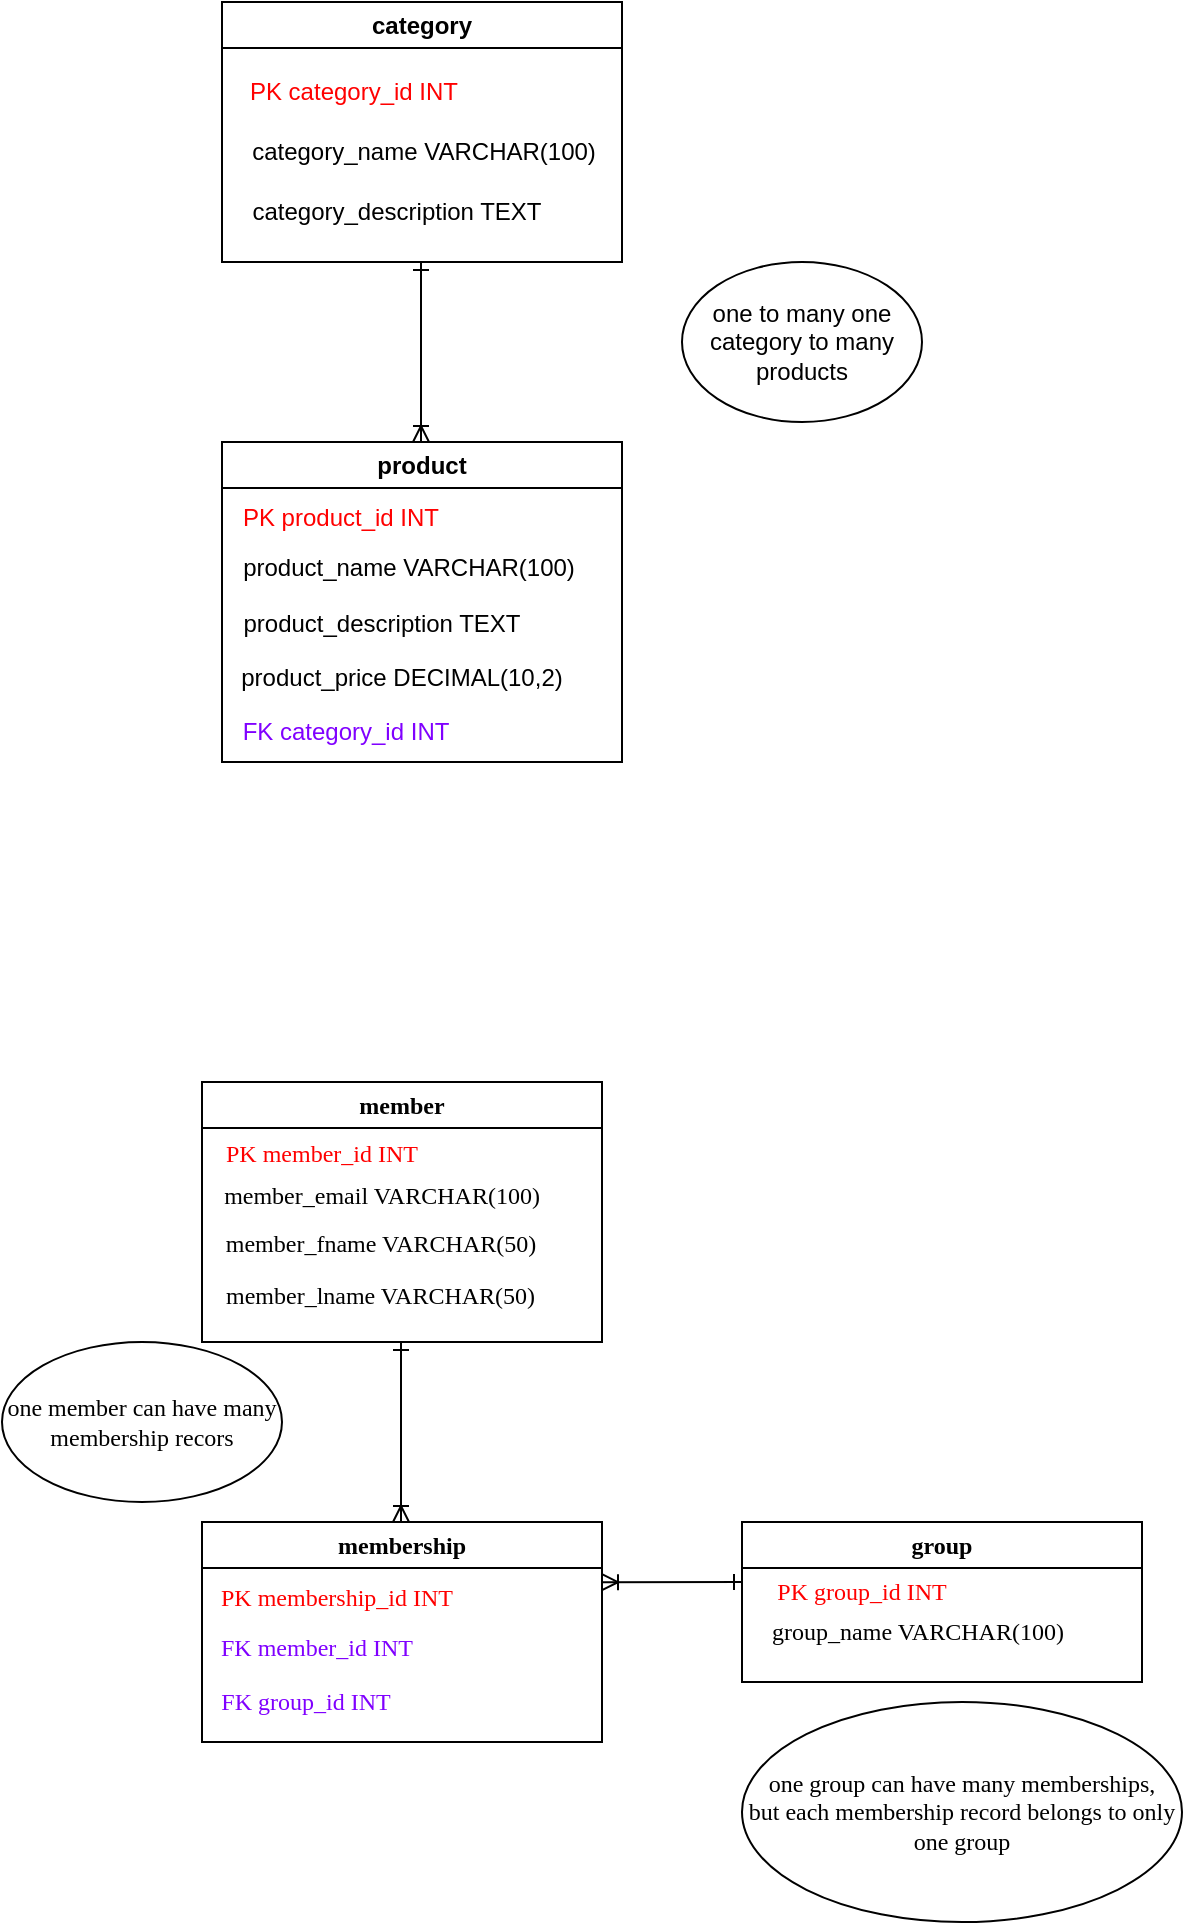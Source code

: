 <mxfile version="26.0.10">
  <diagram name="Page-1" id="obL4hFZaM3E6xVoYLtnW">
    <mxGraphModel dx="928" dy="472" grid="1" gridSize="10" guides="1" tooltips="1" connect="1" arrows="1" fold="1" page="1" pageScale="1" pageWidth="850" pageHeight="1100" math="0" shadow="0">
      <root>
        <mxCell id="0" />
        <mxCell id="1" parent="0" />
        <mxCell id="0tZQpIQ3l24dlbF9kDwZ-1" value="category" style="swimlane;whiteSpace=wrap;html=1;" vertex="1" parent="1">
          <mxGeometry x="300" y="160" width="200" height="130" as="geometry" />
        </mxCell>
        <mxCell id="0tZQpIQ3l24dlbF9kDwZ-4" value="&lt;span style=&quot;color: light-dark(rgb(255, 0, 0), rgb(237, 237, 237));&quot;&gt;PK category_id INT&lt;/span&gt;" style="text;html=1;align=center;verticalAlign=middle;whiteSpace=wrap;rounded=0;" vertex="1" parent="0tZQpIQ3l24dlbF9kDwZ-1">
          <mxGeometry x="-14" y="30" width="160" height="30" as="geometry" />
        </mxCell>
        <mxCell id="0tZQpIQ3l24dlbF9kDwZ-5" value="category_name VARCHAR(100)" style="text;html=1;align=center;verticalAlign=middle;whiteSpace=wrap;rounded=0;" vertex="1" parent="0tZQpIQ3l24dlbF9kDwZ-1">
          <mxGeometry x="11" y="60" width="180" height="30" as="geometry" />
        </mxCell>
        <mxCell id="0tZQpIQ3l24dlbF9kDwZ-6" value="category_description TEXT" style="text;html=1;align=center;verticalAlign=middle;whiteSpace=wrap;rounded=0;" vertex="1" parent="0tZQpIQ3l24dlbF9kDwZ-1">
          <mxGeometry x="7" y="90" width="161" height="30" as="geometry" />
        </mxCell>
        <mxCell id="0tZQpIQ3l24dlbF9kDwZ-2" value="product" style="swimlane;whiteSpace=wrap;html=1;" vertex="1" parent="1">
          <mxGeometry x="300" y="380" width="200" height="160" as="geometry" />
        </mxCell>
        <mxCell id="0tZQpIQ3l24dlbF9kDwZ-8" value="&lt;span style=&quot;color: light-dark(rgb(255, 0, 0), rgb(237, 237, 237));&quot;&gt;PK product_id INT&lt;/span&gt;" style="text;html=1;align=center;verticalAlign=middle;whiteSpace=wrap;rounded=0;" vertex="1" parent="0tZQpIQ3l24dlbF9kDwZ-2">
          <mxGeometry x="-10" y="23" width="139" height="30" as="geometry" />
        </mxCell>
        <mxCell id="0tZQpIQ3l24dlbF9kDwZ-9" value="product_name VARCHAR(100)" style="text;html=1;align=center;verticalAlign=middle;whiteSpace=wrap;rounded=0;" vertex="1" parent="0tZQpIQ3l24dlbF9kDwZ-2">
          <mxGeometry x="-40" y="48" width="267" height="30" as="geometry" />
        </mxCell>
        <mxCell id="0tZQpIQ3l24dlbF9kDwZ-10" value="product_description TEXT" style="text;html=1;align=center;verticalAlign=middle;whiteSpace=wrap;rounded=0;" vertex="1" parent="0tZQpIQ3l24dlbF9kDwZ-2">
          <mxGeometry x="5" y="76" width="150" height="30" as="geometry" />
        </mxCell>
        <mxCell id="0tZQpIQ3l24dlbF9kDwZ-11" value="product_price DECIMAL(10,2)" style="text;html=1;align=center;verticalAlign=middle;whiteSpace=wrap;rounded=0;" vertex="1" parent="0tZQpIQ3l24dlbF9kDwZ-2">
          <mxGeometry y="103" width="180" height="30" as="geometry" />
        </mxCell>
        <mxCell id="0tZQpIQ3l24dlbF9kDwZ-12" value="&lt;span style=&quot;color: light-dark(rgb(128, 0, 255), rgb(237, 237, 237));&quot;&gt;FK category_id INT&lt;/span&gt;" style="text;html=1;align=center;verticalAlign=middle;whiteSpace=wrap;rounded=0;" vertex="1" parent="0tZQpIQ3l24dlbF9kDwZ-2">
          <mxGeometry x="-13" y="130" width="150" height="30" as="geometry" />
        </mxCell>
        <mxCell id="0tZQpIQ3l24dlbF9kDwZ-3" value="" style="endArrow=ERoneToMany;html=1;rounded=0;startArrow=ERone;startFill=0;endFill=0;" edge="1" parent="1">
          <mxGeometry width="50" height="50" relative="1" as="geometry">
            <mxPoint x="399.5" y="290" as="sourcePoint" />
            <mxPoint x="399.5" y="380" as="targetPoint" />
          </mxGeometry>
        </mxCell>
        <mxCell id="0tZQpIQ3l24dlbF9kDwZ-7" value="one to many one category to many products" style="ellipse;whiteSpace=wrap;html=1;" vertex="1" parent="1">
          <mxGeometry x="530" y="290" width="120" height="80" as="geometry" />
        </mxCell>
        <mxCell id="0tZQpIQ3l24dlbF9kDwZ-13" value="&lt;font&gt;member&lt;/font&gt;" style="swimlane;whiteSpace=wrap;html=1;startSize=23;fontFamily=Times New Roman;" vertex="1" parent="1">
          <mxGeometry x="290" y="700" width="200" height="130" as="geometry" />
        </mxCell>
        <mxCell id="0tZQpIQ3l24dlbF9kDwZ-15" value="&lt;font&gt;member_email VARCHAR(100)&lt;/font&gt;" style="text;html=1;align=center;verticalAlign=middle;whiteSpace=wrap;rounded=0;fontFamily=Times New Roman;" vertex="1" parent="0tZQpIQ3l24dlbF9kDwZ-13">
          <mxGeometry y="42" width="180" height="30" as="geometry" />
        </mxCell>
        <mxCell id="0tZQpIQ3l24dlbF9kDwZ-16" value="&lt;font&gt;member_fname&lt;/font&gt; VARCHAR(50)" style="text;html=1;align=center;verticalAlign=middle;whiteSpace=wrap;rounded=0;fontFamily=Times New Roman;" vertex="1" parent="0tZQpIQ3l24dlbF9kDwZ-13">
          <mxGeometry x="9" y="66" width="161" height="30" as="geometry" />
        </mxCell>
        <mxCell id="0tZQpIQ3l24dlbF9kDwZ-33" value="&lt;font face=&quot;Times New Roman&quot;&gt;member_lname VARCHAR(50)&lt;/font&gt;" style="text;whiteSpace=wrap;html=1;" vertex="1" parent="0tZQpIQ3l24dlbF9kDwZ-13">
          <mxGeometry x="10" y="93" width="200" height="40" as="geometry" />
        </mxCell>
        <mxCell id="0tZQpIQ3l24dlbF9kDwZ-17" value="&lt;font face=&quot;Times New Roman&quot;&gt;membership&lt;/font&gt;" style="swimlane;whiteSpace=wrap;html=1;" vertex="1" parent="1">
          <mxGeometry x="290" y="920" width="200" height="110" as="geometry" />
        </mxCell>
        <mxCell id="0tZQpIQ3l24dlbF9kDwZ-18" value="&lt;span style=&quot;color: light-dark(rgb(255, 0, 0), rgb(237, 237, 237));&quot;&gt;PK membership_id INT&lt;/span&gt;" style="text;html=1;align=center;verticalAlign=middle;whiteSpace=wrap;rounded=0;fontFamily=Times New Roman;" vertex="1" parent="0tZQpIQ3l24dlbF9kDwZ-17">
          <mxGeometry x="-2" y="23" width="139" height="30" as="geometry" />
        </mxCell>
        <mxCell id="0tZQpIQ3l24dlbF9kDwZ-19" value="&lt;span style=&quot;color: light-dark(rgb(128, 0, 255), rgb(237, 237, 237));&quot;&gt;FK member_id INT &lt;/span&gt;" style="text;html=1;align=center;verticalAlign=middle;whiteSpace=wrap;rounded=0;fontFamily=Times New Roman;" vertex="1" parent="0tZQpIQ3l24dlbF9kDwZ-17">
          <mxGeometry x="-76" y="48" width="267" height="30" as="geometry" />
        </mxCell>
        <mxCell id="0tZQpIQ3l24dlbF9kDwZ-20" value="&lt;span style=&quot;color: light-dark(rgb(128, 0, 255), rgb(237, 237, 237));&quot;&gt;FK group_id INT&lt;/span&gt;" style="text;html=1;align=center;verticalAlign=middle;whiteSpace=wrap;rounded=0;fontFamily=Times New Roman;" vertex="1" parent="0tZQpIQ3l24dlbF9kDwZ-17">
          <mxGeometry x="-23" y="75" width="150" height="30" as="geometry" />
        </mxCell>
        <mxCell id="0tZQpIQ3l24dlbF9kDwZ-23" value="" style="endArrow=ERoneToMany;html=1;rounded=0;startArrow=ERone;startFill=0;endFill=0;fontFamily=Times New Roman;" edge="1" parent="1">
          <mxGeometry width="50" height="50" relative="1" as="geometry">
            <mxPoint x="389.5" y="830" as="sourcePoint" />
            <mxPoint x="389.5" y="920" as="targetPoint" />
          </mxGeometry>
        </mxCell>
        <mxCell id="0tZQpIQ3l24dlbF9kDwZ-24" value="&lt;div&gt;&lt;font face=&quot;Times New Roman&quot;&gt;one group can have many memberships,&lt;/font&gt;&lt;/div&gt;&lt;div&gt;&lt;font face=&quot;Times New Roman&quot;&gt;but each membership record belongs to only one group&lt;/font&gt;&lt;/div&gt;" style="ellipse;whiteSpace=wrap;html=1;" vertex="1" parent="1">
          <mxGeometry x="560" y="1010" width="220" height="110" as="geometry" />
        </mxCell>
        <mxCell id="0tZQpIQ3l24dlbF9kDwZ-25" value="group" style="swimlane;whiteSpace=wrap;html=1;fontFamily=Times New Roman;" vertex="1" parent="1">
          <mxGeometry x="560" y="920" width="200" height="80" as="geometry" />
        </mxCell>
        <mxCell id="0tZQpIQ3l24dlbF9kDwZ-26" value="&lt;span style=&quot;color: light-dark(rgb(255, 0, 0), rgb(237, 237, 237));&quot;&gt;PK group_id INT&lt;/span&gt;" style="text;html=1;align=center;verticalAlign=middle;whiteSpace=wrap;rounded=0;fontFamily=Times New Roman;" vertex="1" parent="0tZQpIQ3l24dlbF9kDwZ-25">
          <mxGeometry x="-20" y="20" width="160" height="30" as="geometry" />
        </mxCell>
        <mxCell id="0tZQpIQ3l24dlbF9kDwZ-27" value="group_name VARCHAR(100)" style="text;html=1;align=center;verticalAlign=middle;whiteSpace=wrap;rounded=0;fontFamily=Times New Roman;" vertex="1" parent="0tZQpIQ3l24dlbF9kDwZ-25">
          <mxGeometry x="-2.5" y="40" width="180" height="30" as="geometry" />
        </mxCell>
        <mxCell id="0tZQpIQ3l24dlbF9kDwZ-30" value="" style="endArrow=ERoneToMany;html=1;rounded=0;startArrow=ERone;startFill=0;endFill=0;entryX=0.985;entryY=0.063;entryDx=0;entryDy=0;entryPerimeter=0;fontFamily=Times New Roman;" edge="1" parent="1">
          <mxGeometry width="50" height="50" relative="1" as="geometry">
            <mxPoint x="560" y="950" as="sourcePoint" />
            <mxPoint x="490" y="950.08" as="targetPoint" />
          </mxGeometry>
        </mxCell>
        <mxCell id="0tZQpIQ3l24dlbF9kDwZ-32" value="&lt;font face=&quot;Times New Roman&quot;&gt;one member can have many membership recors&lt;br&gt;&lt;/font&gt;" style="ellipse;whiteSpace=wrap;html=1;" vertex="1" parent="1">
          <mxGeometry x="190" y="830" width="140" height="80" as="geometry" />
        </mxCell>
        <mxCell id="0tZQpIQ3l24dlbF9kDwZ-14" value="&lt;font&gt;&lt;span style=&quot;color: light-dark(rgb(255, 0, 0), rgb(237, 237, 237));&quot;&gt;PK member_id INT&lt;/span&gt;&lt;/font&gt;" style="text;html=1;align=center;verticalAlign=middle;whiteSpace=wrap;rounded=0;fontFamily=Times New Roman;" vertex="1" parent="1">
          <mxGeometry x="270" y="721" width="160" height="30" as="geometry" />
        </mxCell>
      </root>
    </mxGraphModel>
  </diagram>
</mxfile>
